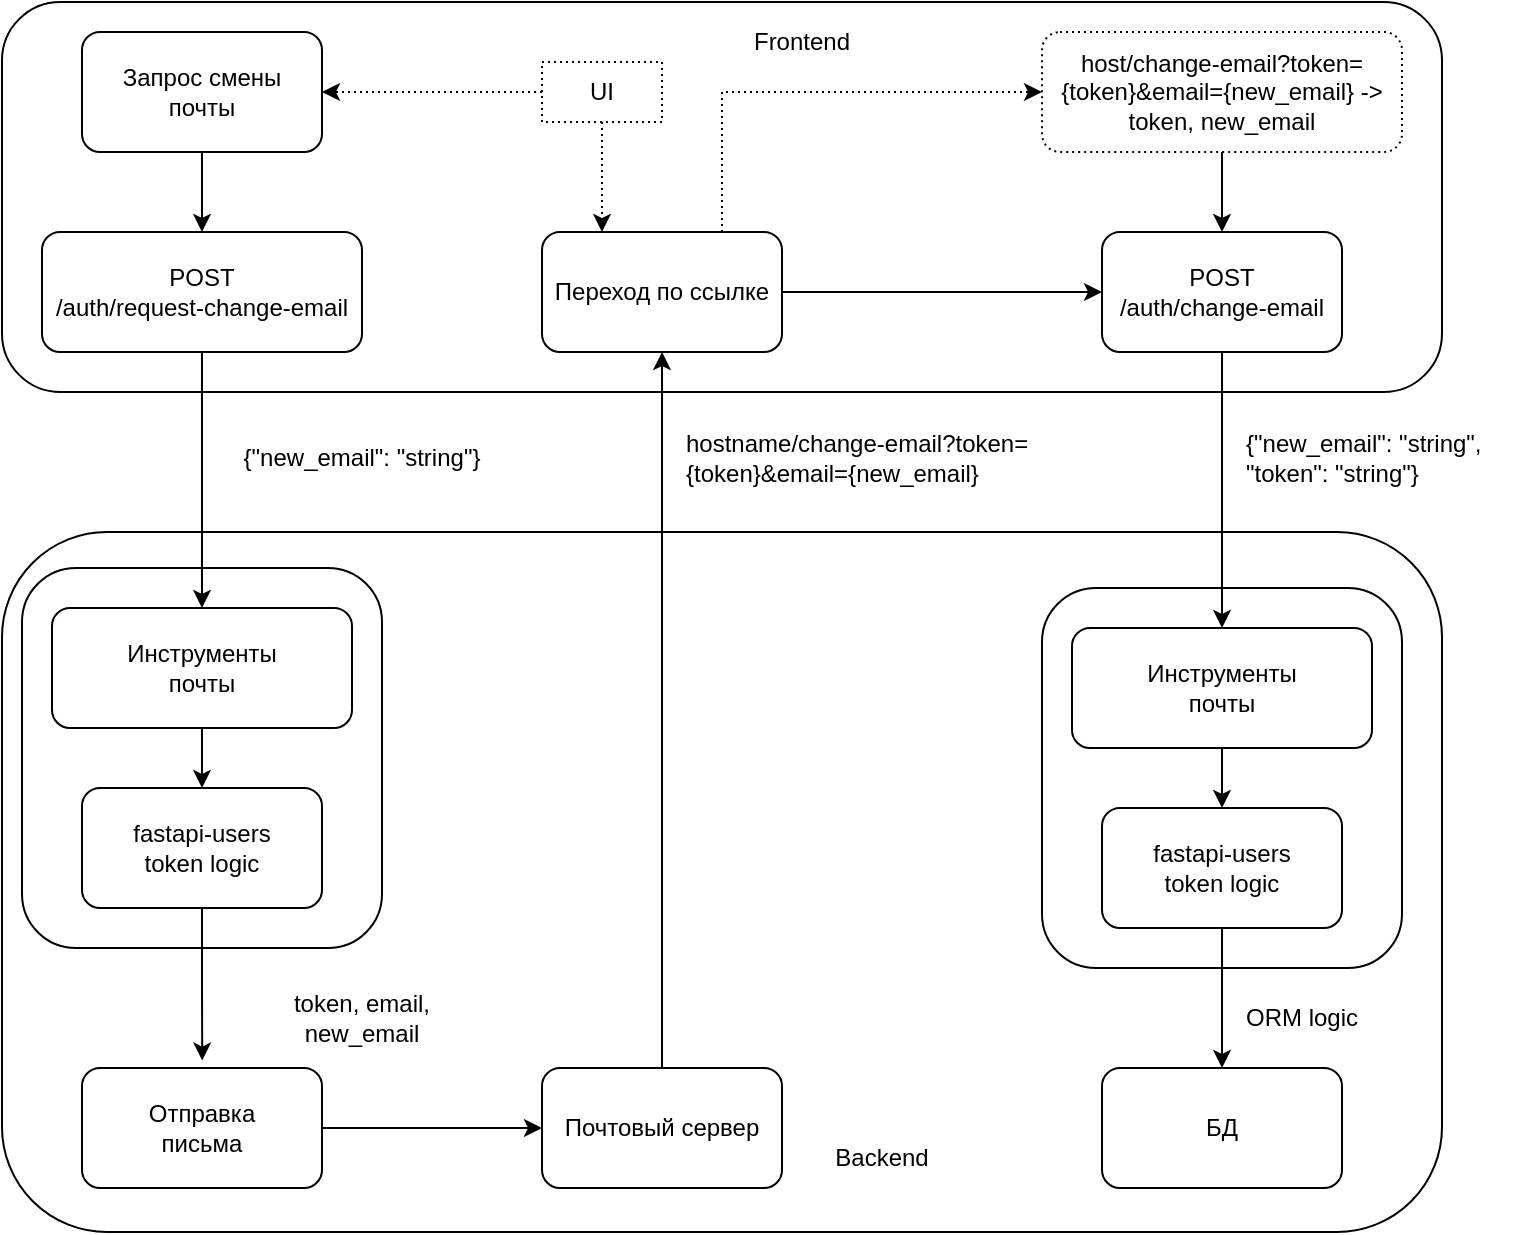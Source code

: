 <mxfile version="25.0.3">
  <diagram name="Page-1" id="mgXiFCkdmrgJeU_mo8xs">
    <mxGraphModel dx="1077" dy="570" grid="1" gridSize="10" guides="1" tooltips="1" connect="1" arrows="1" fold="1" page="1" pageScale="1" pageWidth="827" pageHeight="1169" math="0" shadow="0">
      <root>
        <mxCell id="0" />
        <mxCell id="1" parent="0" />
        <mxCell id="eVyItokBTzeW3BjOjDOL-35" value="" style="rounded=1;whiteSpace=wrap;html=1;" parent="1" vertex="1">
          <mxGeometry x="200" y="25" width="720" height="195" as="geometry" />
        </mxCell>
        <mxCell id="eVyItokBTzeW3BjOjDOL-3" style="edgeStyle=orthogonalEdgeStyle;rounded=0;orthogonalLoop=1;jettySize=auto;html=1;entryX=0.5;entryY=0;entryDx=0;entryDy=0;" parent="1" source="eVyItokBTzeW3BjOjDOL-1" target="eVyItokBTzeW3BjOjDOL-2" edge="1">
          <mxGeometry relative="1" as="geometry" />
        </mxCell>
        <mxCell id="eVyItokBTzeW3BjOjDOL-1" value="&lt;div&gt;Запрос смены&lt;/div&gt;&lt;div&gt;почты&lt;br&gt;&lt;/div&gt;" style="rounded=1;whiteSpace=wrap;html=1;" parent="1" vertex="1">
          <mxGeometry x="240" y="40" width="120" height="60" as="geometry" />
        </mxCell>
        <mxCell id="eVyItokBTzeW3BjOjDOL-2" value="&lt;div&gt;POST&lt;/div&gt;&lt;div&gt;/auth/request-change-email&lt;br&gt;&lt;/div&gt;" style="rounded=1;whiteSpace=wrap;html=1;" parent="1" vertex="1">
          <mxGeometry x="220" y="140" width="160" height="60" as="geometry" />
        </mxCell>
        <mxCell id="eVyItokBTzeW3BjOjDOL-6" value="{&quot;new_email&quot;: &quot;string&quot;}" style="text;html=1;align=center;verticalAlign=middle;whiteSpace=wrap;rounded=0;" parent="1" vertex="1">
          <mxGeometry x="310" y="238" width="140" height="30" as="geometry" />
        </mxCell>
        <mxCell id="eVyItokBTzeW3BjOjDOL-28" style="edgeStyle=orthogonalEdgeStyle;rounded=0;orthogonalLoop=1;jettySize=auto;html=1;entryX=0;entryY=0.5;entryDx=0;entryDy=0;dashed=1;dashPattern=1 2;" parent="1" source="eVyItokBTzeW3BjOjDOL-14" target="eVyItokBTzeW3BjOjDOL-27" edge="1">
          <mxGeometry relative="1" as="geometry">
            <Array as="points">
              <mxPoint x="560" y="70" />
            </Array>
          </mxGeometry>
        </mxCell>
        <mxCell id="eVyItokBTzeW3BjOjDOL-29" style="edgeStyle=orthogonalEdgeStyle;rounded=0;orthogonalLoop=1;jettySize=auto;html=1;entryX=0;entryY=0.5;entryDx=0;entryDy=0;" parent="1" source="eVyItokBTzeW3BjOjDOL-14" target="eVyItokBTzeW3BjOjDOL-18" edge="1">
          <mxGeometry relative="1" as="geometry" />
        </mxCell>
        <mxCell id="eVyItokBTzeW3BjOjDOL-14" value="Переход по ссылке" style="rounded=1;whiteSpace=wrap;html=1;" parent="1" vertex="1">
          <mxGeometry x="470" y="140" width="120" height="60" as="geometry" />
        </mxCell>
        <mxCell id="eVyItokBTzeW3BjOjDOL-17" value="&lt;div&gt;hostname/change-email?token={token}&amp;amp;email={new_email}&lt;/div&gt;" style="text;html=1;align=left;verticalAlign=middle;whiteSpace=wrap;rounded=0;" parent="1" vertex="1">
          <mxGeometry x="540" y="228" width="230" height="50" as="geometry" />
        </mxCell>
        <mxCell id="eVyItokBTzeW3BjOjDOL-18" value="&lt;div&gt;POST&lt;/div&gt;&lt;div&gt;/auth/change-email&lt;br&gt;&lt;/div&gt;" style="rounded=1;whiteSpace=wrap;html=1;" parent="1" vertex="1">
          <mxGeometry x="750" y="140" width="120" height="60" as="geometry" />
        </mxCell>
        <mxCell id="eVyItokBTzeW3BjOjDOL-30" style="edgeStyle=orthogonalEdgeStyle;rounded=0;orthogonalLoop=1;jettySize=auto;html=1;entryX=0.5;entryY=0;entryDx=0;entryDy=0;" parent="1" source="eVyItokBTzeW3BjOjDOL-27" target="eVyItokBTzeW3BjOjDOL-18" edge="1">
          <mxGeometry relative="1" as="geometry" />
        </mxCell>
        <mxCell id="eVyItokBTzeW3BjOjDOL-27" value="&lt;div&gt;host/change-email?token={token}&amp;amp;email={new_email} -&amp;gt;&lt;/div&gt;&lt;div&gt;token, new_email&lt;br&gt;&lt;/div&gt;" style="rounded=1;whiteSpace=wrap;html=1;dashed=1;dashPattern=1 2;" parent="1" vertex="1">
          <mxGeometry x="720" y="40" width="180" height="60" as="geometry" />
        </mxCell>
        <mxCell id="eVyItokBTzeW3BjOjDOL-33" style="edgeStyle=orthogonalEdgeStyle;rounded=0;orthogonalLoop=1;jettySize=auto;html=1;entryX=1;entryY=0.5;entryDx=0;entryDy=0;dashed=1;dashPattern=1 2;" parent="1" source="eVyItokBTzeW3BjOjDOL-32" target="eVyItokBTzeW3BjOjDOL-1" edge="1">
          <mxGeometry relative="1" as="geometry" />
        </mxCell>
        <mxCell id="eVyItokBTzeW3BjOjDOL-34" style="edgeStyle=orthogonalEdgeStyle;rounded=0;orthogonalLoop=1;jettySize=auto;html=1;entryX=0.25;entryY=0;entryDx=0;entryDy=0;dashed=1;dashPattern=1 2;" parent="1" source="eVyItokBTzeW3BjOjDOL-32" target="eVyItokBTzeW3BjOjDOL-14" edge="1">
          <mxGeometry relative="1" as="geometry" />
        </mxCell>
        <mxCell id="eVyItokBTzeW3BjOjDOL-32" value="UI" style="text;html=1;align=center;verticalAlign=middle;whiteSpace=wrap;rounded=0;dashed=1;dashPattern=1 2;strokeColor=default;" parent="1" vertex="1">
          <mxGeometry x="470" y="55" width="60" height="30" as="geometry" />
        </mxCell>
        <mxCell id="eVyItokBTzeW3BjOjDOL-36" value="" style="rounded=1;whiteSpace=wrap;html=1;" parent="1" vertex="1">
          <mxGeometry x="200" y="290" width="720" height="350" as="geometry" />
        </mxCell>
        <mxCell id="eVyItokBTzeW3BjOjDOL-9" value="" style="rounded=1;whiteSpace=wrap;html=1;" parent="1" vertex="1">
          <mxGeometry x="210" y="308" width="180" height="190" as="geometry" />
        </mxCell>
        <mxCell id="eVyItokBTzeW3BjOjDOL-8" style="edgeStyle=orthogonalEdgeStyle;rounded=0;orthogonalLoop=1;jettySize=auto;html=1;entryX=0.5;entryY=0;entryDx=0;entryDy=0;" parent="1" source="eVyItokBTzeW3BjOjDOL-4" target="eVyItokBTzeW3BjOjDOL-7" edge="1">
          <mxGeometry relative="1" as="geometry" />
        </mxCell>
        <mxCell id="eVyItokBTzeW3BjOjDOL-4" value="&lt;div&gt;Инструменты&lt;/div&gt;&lt;div&gt;почты&lt;br&gt;&lt;/div&gt;" style="rounded=1;whiteSpace=wrap;html=1;" parent="1" vertex="1">
          <mxGeometry x="225" y="328" width="150" height="60" as="geometry" />
        </mxCell>
        <mxCell id="eVyItokBTzeW3BjOjDOL-7" value="&lt;div&gt;fastapi-users&lt;/div&gt;&lt;div&gt;token logic&lt;/div&gt;" style="rounded=1;whiteSpace=wrap;html=1;" parent="1" vertex="1">
          <mxGeometry x="240" y="418" width="120" height="60" as="geometry" />
        </mxCell>
        <mxCell id="eVyItokBTzeW3BjOjDOL-23" style="edgeStyle=orthogonalEdgeStyle;rounded=0;orthogonalLoop=1;jettySize=auto;html=1;entryX=0;entryY=0.5;entryDx=0;entryDy=0;" parent="1" source="eVyItokBTzeW3BjOjDOL-10" target="eVyItokBTzeW3BjOjDOL-13" edge="1">
          <mxGeometry relative="1" as="geometry" />
        </mxCell>
        <mxCell id="eVyItokBTzeW3BjOjDOL-10" value="&lt;div&gt;Отправка&lt;/div&gt;&lt;div&gt;письма&lt;br&gt;&lt;/div&gt;" style="rounded=1;whiteSpace=wrap;html=1;" parent="1" vertex="1">
          <mxGeometry x="240" y="558" width="120" height="60" as="geometry" />
        </mxCell>
        <mxCell id="eVyItokBTzeW3BjOjDOL-11" style="edgeStyle=orthogonalEdgeStyle;rounded=0;orthogonalLoop=1;jettySize=auto;html=1;entryX=0.501;entryY=-0.062;entryDx=0;entryDy=0;entryPerimeter=0;" parent="1" source="eVyItokBTzeW3BjOjDOL-7" target="eVyItokBTzeW3BjOjDOL-10" edge="1">
          <mxGeometry relative="1" as="geometry" />
        </mxCell>
        <mxCell id="eVyItokBTzeW3BjOjDOL-12" value="token, email, new_email" style="text;html=1;align=center;verticalAlign=middle;whiteSpace=wrap;rounded=0;" parent="1" vertex="1">
          <mxGeometry x="315" y="518" width="130" height="30" as="geometry" />
        </mxCell>
        <mxCell id="eVyItokBTzeW3BjOjDOL-13" value="Почтовый сервер" style="rounded=1;whiteSpace=wrap;html=1;" parent="1" vertex="1">
          <mxGeometry x="470" y="558" width="120" height="60" as="geometry" />
        </mxCell>
        <mxCell id="eVyItokBTzeW3BjOjDOL-19" value="" style="rounded=1;whiteSpace=wrap;html=1;" parent="1" vertex="1">
          <mxGeometry x="720" y="318" width="180" height="190" as="geometry" />
        </mxCell>
        <mxCell id="eVyItokBTzeW3BjOjDOL-20" style="edgeStyle=orthogonalEdgeStyle;rounded=0;orthogonalLoop=1;jettySize=auto;html=1;entryX=0.5;entryY=0;entryDx=0;entryDy=0;" parent="1" source="eVyItokBTzeW3BjOjDOL-21" target="eVyItokBTzeW3BjOjDOL-22" edge="1">
          <mxGeometry relative="1" as="geometry" />
        </mxCell>
        <mxCell id="eVyItokBTzeW3BjOjDOL-21" value="&lt;div&gt;Инструменты&lt;/div&gt;&lt;div&gt;почты&lt;br&gt;&lt;/div&gt;" style="rounded=1;whiteSpace=wrap;html=1;" parent="1" vertex="1">
          <mxGeometry x="735" y="338" width="150" height="60" as="geometry" />
        </mxCell>
        <mxCell id="eVyItokBTzeW3BjOjDOL-26" style="edgeStyle=orthogonalEdgeStyle;rounded=0;orthogonalLoop=1;jettySize=auto;html=1;entryX=0.5;entryY=0;entryDx=0;entryDy=0;" parent="1" source="eVyItokBTzeW3BjOjDOL-22" target="eVyItokBTzeW3BjOjDOL-25" edge="1">
          <mxGeometry relative="1" as="geometry" />
        </mxCell>
        <mxCell id="eVyItokBTzeW3BjOjDOL-22" value="&lt;div&gt;fastapi-users&lt;/div&gt;&lt;div&gt;token logic&lt;/div&gt;" style="rounded=1;whiteSpace=wrap;html=1;" parent="1" vertex="1">
          <mxGeometry x="750" y="428" width="120" height="60" as="geometry" />
        </mxCell>
        <mxCell id="eVyItokBTzeW3BjOjDOL-25" value="БД" style="rounded=1;whiteSpace=wrap;html=1;" parent="1" vertex="1">
          <mxGeometry x="750" y="558" width="120" height="60" as="geometry" />
        </mxCell>
        <mxCell id="eVyItokBTzeW3BjOjDOL-15" style="edgeStyle=orthogonalEdgeStyle;rounded=0;orthogonalLoop=1;jettySize=auto;html=1;entryX=0.5;entryY=1;entryDx=0;entryDy=0;" parent="1" source="eVyItokBTzeW3BjOjDOL-13" target="eVyItokBTzeW3BjOjDOL-14" edge="1">
          <mxGeometry relative="1" as="geometry" />
        </mxCell>
        <mxCell id="eVyItokBTzeW3BjOjDOL-5" style="edgeStyle=orthogonalEdgeStyle;rounded=0;orthogonalLoop=1;jettySize=auto;html=1;entryX=0.5;entryY=0;entryDx=0;entryDy=0;" parent="1" source="eVyItokBTzeW3BjOjDOL-2" target="eVyItokBTzeW3BjOjDOL-4" edge="1">
          <mxGeometry relative="1" as="geometry" />
        </mxCell>
        <mxCell id="eVyItokBTzeW3BjOjDOL-24" style="edgeStyle=orthogonalEdgeStyle;rounded=0;orthogonalLoop=1;jettySize=auto;html=1;entryX=0.5;entryY=0;entryDx=0;entryDy=0;" parent="1" source="eVyItokBTzeW3BjOjDOL-18" target="eVyItokBTzeW3BjOjDOL-21" edge="1">
          <mxGeometry relative="1" as="geometry" />
        </mxCell>
        <mxCell id="eVyItokBTzeW3BjOjDOL-38" value="ORM logic" style="text;html=1;align=center;verticalAlign=middle;whiteSpace=wrap;rounded=0;" parent="1" vertex="1">
          <mxGeometry x="820" y="518" width="60" height="30" as="geometry" />
        </mxCell>
        <mxCell id="eVyItokBTzeW3BjOjDOL-39" value="&lt;div&gt;{&quot;new_email&quot;: &quot;string&quot;,&lt;/div&gt;&lt;div&gt;&quot;token&quot;: &quot;string&quot;}&lt;/div&gt;" style="text;html=1;align=left;verticalAlign=middle;whiteSpace=wrap;rounded=0;" parent="1" vertex="1">
          <mxGeometry x="820" y="238" width="140" height="30" as="geometry" />
        </mxCell>
        <mxCell id="eVyItokBTzeW3BjOjDOL-40" value="Frontend" style="text;html=1;align=center;verticalAlign=middle;whiteSpace=wrap;rounded=0;" parent="1" vertex="1">
          <mxGeometry x="570" y="30" width="60" height="30" as="geometry" />
        </mxCell>
        <mxCell id="eVyItokBTzeW3BjOjDOL-41" value="Backend" style="text;html=1;align=center;verticalAlign=middle;whiteSpace=wrap;rounded=0;" parent="1" vertex="1">
          <mxGeometry x="610" y="588" width="60" height="30" as="geometry" />
        </mxCell>
      </root>
    </mxGraphModel>
  </diagram>
</mxfile>
